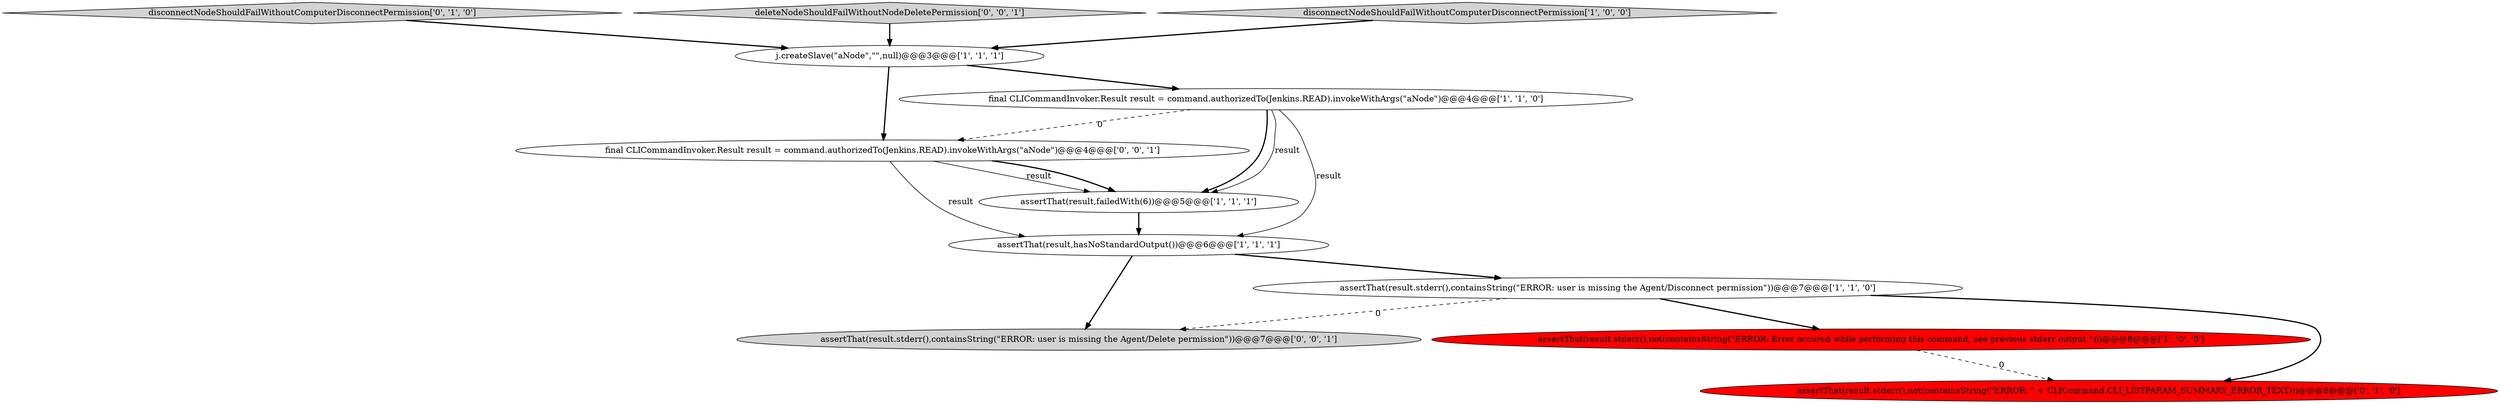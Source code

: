 digraph {
2 [style = filled, label = "assertThat(result.stderr(),containsString(\"ERROR: user is missing the Agent/Disconnect permission\"))@@@7@@@['1', '1', '0']", fillcolor = white, shape = ellipse image = "AAA0AAABBB1BBB"];
5 [style = filled, label = "assertThat(result,hasNoStandardOutput())@@@6@@@['1', '1', '1']", fillcolor = white, shape = ellipse image = "AAA0AAABBB1BBB"];
11 [style = filled, label = "assertThat(result.stderr(),containsString(\"ERROR: user is missing the Agent/Delete permission\"))@@@7@@@['0', '0', '1']", fillcolor = lightgray, shape = ellipse image = "AAA0AAABBB3BBB"];
3 [style = filled, label = "j.createSlave(\"aNode\",\"\",null)@@@3@@@['1', '1', '1']", fillcolor = white, shape = ellipse image = "AAA0AAABBB1BBB"];
9 [style = filled, label = "final CLICommandInvoker.Result result = command.authorizedTo(Jenkins.READ).invokeWithArgs(\"aNode\")@@@4@@@['0', '0', '1']", fillcolor = white, shape = ellipse image = "AAA0AAABBB3BBB"];
8 [style = filled, label = "assertThat(result.stderr(),not(containsString(\"ERROR: \" + CLICommand.CLI_LISTPARAM_SUMMARY_ERROR_TEXT)))@@@8@@@['0', '1', '0']", fillcolor = red, shape = ellipse image = "AAA1AAABBB2BBB"];
1 [style = filled, label = "assertThat(result,failedWith(6))@@@5@@@['1', '1', '1']", fillcolor = white, shape = ellipse image = "AAA0AAABBB1BBB"];
7 [style = filled, label = "disconnectNodeShouldFailWithoutComputerDisconnectPermission['0', '1', '0']", fillcolor = lightgray, shape = diamond image = "AAA0AAABBB2BBB"];
10 [style = filled, label = "deleteNodeShouldFailWithoutNodeDeletePermission['0', '0', '1']", fillcolor = lightgray, shape = diamond image = "AAA0AAABBB3BBB"];
4 [style = filled, label = "disconnectNodeShouldFailWithoutComputerDisconnectPermission['1', '0', '0']", fillcolor = lightgray, shape = diamond image = "AAA0AAABBB1BBB"];
0 [style = filled, label = "final CLICommandInvoker.Result result = command.authorizedTo(Jenkins.READ).invokeWithArgs(\"aNode\")@@@4@@@['1', '1', '0']", fillcolor = white, shape = ellipse image = "AAA0AAABBB1BBB"];
6 [style = filled, label = "assertThat(result.stderr(),not(containsString(\"ERROR: Error occured while performing this command, see previous stderr output.\")))@@@8@@@['1', '0', '0']", fillcolor = red, shape = ellipse image = "AAA1AAABBB1BBB"];
1->5 [style = bold, label=""];
3->9 [style = bold, label=""];
2->11 [style = dashed, label="0"];
4->3 [style = bold, label=""];
10->3 [style = bold, label=""];
5->2 [style = bold, label=""];
5->11 [style = bold, label=""];
6->8 [style = dashed, label="0"];
9->1 [style = solid, label="result"];
0->9 [style = dashed, label="0"];
9->1 [style = bold, label=""];
0->5 [style = solid, label="result"];
2->6 [style = bold, label=""];
0->1 [style = bold, label=""];
9->5 [style = solid, label="result"];
7->3 [style = bold, label=""];
3->0 [style = bold, label=""];
2->8 [style = bold, label=""];
0->1 [style = solid, label="result"];
}
